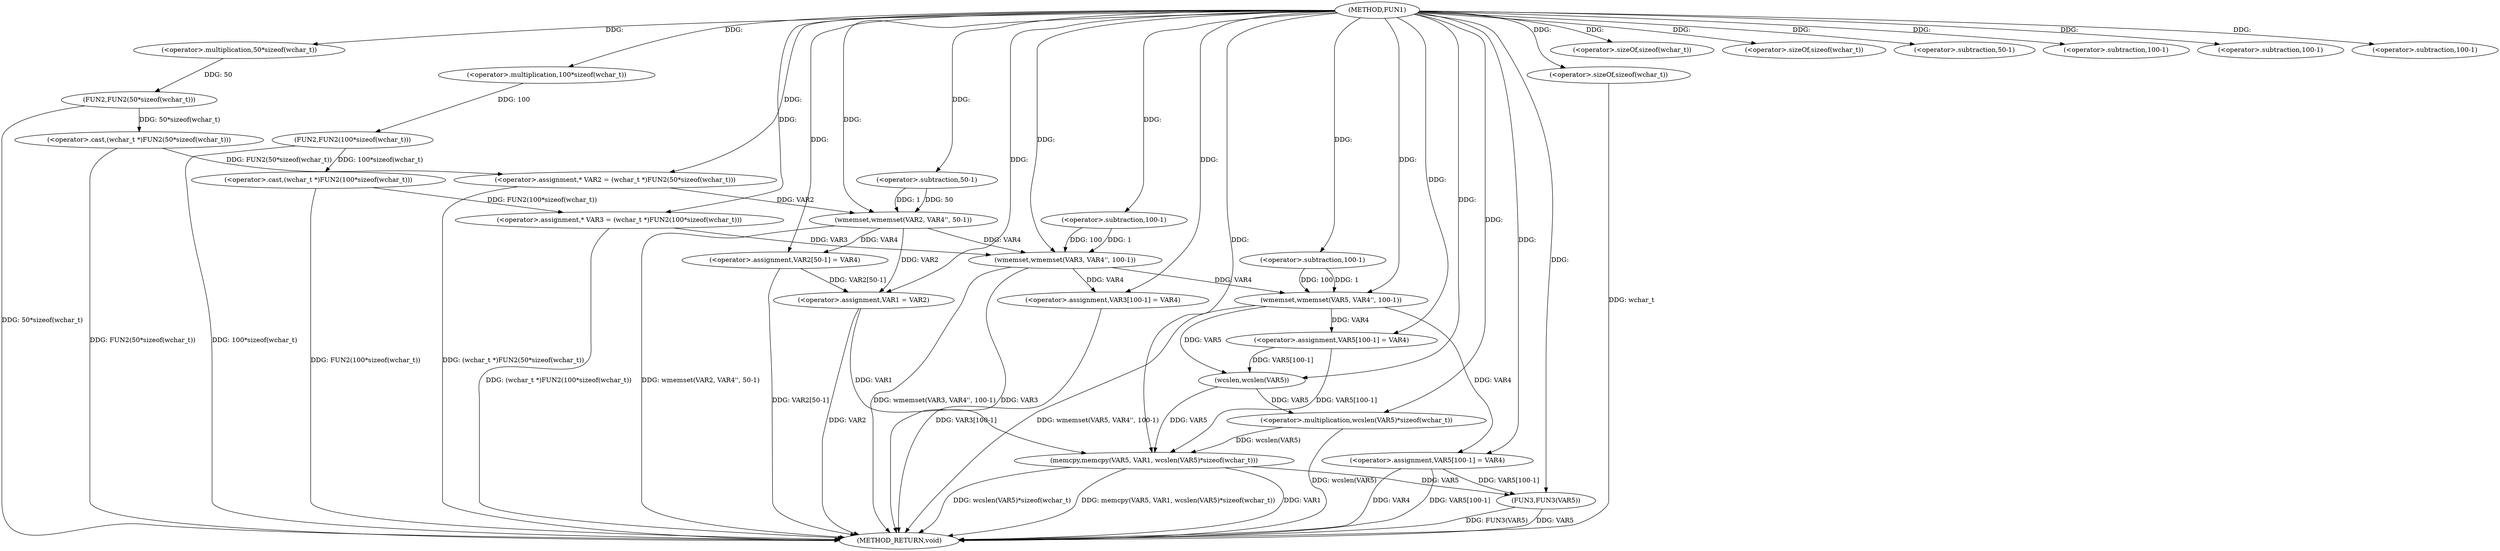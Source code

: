 digraph FUN1 {  
"1000100" [label = "(METHOD,FUN1)" ]
"1000184" [label = "(METHOD_RETURN,void)" ]
"1000104" [label = "(<operator>.assignment,* VAR2 = (wchar_t *)FUN2(50*sizeof(wchar_t)))" ]
"1000106" [label = "(<operator>.cast,(wchar_t *)FUN2(50*sizeof(wchar_t)))" ]
"1000108" [label = "(FUN2,FUN2(50*sizeof(wchar_t)))" ]
"1000109" [label = "(<operator>.multiplication,50*sizeof(wchar_t))" ]
"1000111" [label = "(<operator>.sizeOf,sizeof(wchar_t))" ]
"1000114" [label = "(<operator>.assignment,* VAR3 = (wchar_t *)FUN2(100*sizeof(wchar_t)))" ]
"1000116" [label = "(<operator>.cast,(wchar_t *)FUN2(100*sizeof(wchar_t)))" ]
"1000118" [label = "(FUN2,FUN2(100*sizeof(wchar_t)))" ]
"1000119" [label = "(<operator>.multiplication,100*sizeof(wchar_t))" ]
"1000121" [label = "(<operator>.sizeOf,sizeof(wchar_t))" ]
"1000123" [label = "(wmemset,wmemset(VAR2, VAR4'', 50-1))" ]
"1000126" [label = "(<operator>.subtraction,50-1)" ]
"1000129" [label = "(<operator>.assignment,VAR2[50-1] = VAR4)" ]
"1000132" [label = "(<operator>.subtraction,50-1)" ]
"1000136" [label = "(wmemset,wmemset(VAR3, VAR4'', 100-1))" ]
"1000139" [label = "(<operator>.subtraction,100-1)" ]
"1000142" [label = "(<operator>.assignment,VAR3[100-1] = VAR4)" ]
"1000145" [label = "(<operator>.subtraction,100-1)" ]
"1000149" [label = "(<operator>.assignment,VAR1 = VAR2)" ]
"1000154" [label = "(wmemset,wmemset(VAR5, VAR4'', 100-1))" ]
"1000157" [label = "(<operator>.subtraction,100-1)" ]
"1000160" [label = "(<operator>.assignment,VAR5[100-1] = VAR4)" ]
"1000163" [label = "(<operator>.subtraction,100-1)" ]
"1000167" [label = "(memcpy,memcpy(VAR5, VAR1, wcslen(VAR5)*sizeof(wchar_t)))" ]
"1000170" [label = "(<operator>.multiplication,wcslen(VAR5)*sizeof(wchar_t))" ]
"1000171" [label = "(wcslen,wcslen(VAR5))" ]
"1000173" [label = "(<operator>.sizeOf,sizeof(wchar_t))" ]
"1000175" [label = "(<operator>.assignment,VAR5[100-1] = VAR4)" ]
"1000178" [label = "(<operator>.subtraction,100-1)" ]
"1000182" [label = "(FUN3,FUN3(VAR5))" ]
  "1000129" -> "1000184"  [ label = "DDG: VAR2[50-1]"] 
  "1000106" -> "1000184"  [ label = "DDG: FUN2(50*sizeof(wchar_t))"] 
  "1000149" -> "1000184"  [ label = "DDG: VAR2"] 
  "1000167" -> "1000184"  [ label = "DDG: VAR1"] 
  "1000175" -> "1000184"  [ label = "DDG: VAR4"] 
  "1000116" -> "1000184"  [ label = "DDG: FUN2(100*sizeof(wchar_t))"] 
  "1000154" -> "1000184"  [ label = "DDG: wmemset(VAR5, VAR4'', 100-1)"] 
  "1000167" -> "1000184"  [ label = "DDG: wcslen(VAR5)*sizeof(wchar_t)"] 
  "1000118" -> "1000184"  [ label = "DDG: 100*sizeof(wchar_t)"] 
  "1000182" -> "1000184"  [ label = "DDG: FUN3(VAR5)"] 
  "1000123" -> "1000184"  [ label = "DDG: wmemset(VAR2, VAR4'', 50-1)"] 
  "1000167" -> "1000184"  [ label = "DDG: memcpy(VAR5, VAR1, wcslen(VAR5)*sizeof(wchar_t))"] 
  "1000175" -> "1000184"  [ label = "DDG: VAR5[100-1]"] 
  "1000142" -> "1000184"  [ label = "DDG: VAR3[100-1]"] 
  "1000136" -> "1000184"  [ label = "DDG: wmemset(VAR3, VAR4'', 100-1)"] 
  "1000170" -> "1000184"  [ label = "DDG: wcslen(VAR5)"] 
  "1000114" -> "1000184"  [ label = "DDG: (wchar_t *)FUN2(100*sizeof(wchar_t))"] 
  "1000182" -> "1000184"  [ label = "DDG: VAR5"] 
  "1000173" -> "1000184"  [ label = "DDG: wchar_t"] 
  "1000136" -> "1000184"  [ label = "DDG: VAR3"] 
  "1000104" -> "1000184"  [ label = "DDG: (wchar_t *)FUN2(50*sizeof(wchar_t))"] 
  "1000108" -> "1000184"  [ label = "DDG: 50*sizeof(wchar_t)"] 
  "1000106" -> "1000104"  [ label = "DDG: FUN2(50*sizeof(wchar_t))"] 
  "1000100" -> "1000104"  [ label = "DDG: "] 
  "1000108" -> "1000106"  [ label = "DDG: 50*sizeof(wchar_t)"] 
  "1000109" -> "1000108"  [ label = "DDG: 50"] 
  "1000100" -> "1000109"  [ label = "DDG: "] 
  "1000100" -> "1000111"  [ label = "DDG: "] 
  "1000116" -> "1000114"  [ label = "DDG: FUN2(100*sizeof(wchar_t))"] 
  "1000100" -> "1000114"  [ label = "DDG: "] 
  "1000118" -> "1000116"  [ label = "DDG: 100*sizeof(wchar_t)"] 
  "1000119" -> "1000118"  [ label = "DDG: 100"] 
  "1000100" -> "1000119"  [ label = "DDG: "] 
  "1000100" -> "1000121"  [ label = "DDG: "] 
  "1000104" -> "1000123"  [ label = "DDG: VAR2"] 
  "1000100" -> "1000123"  [ label = "DDG: "] 
  "1000126" -> "1000123"  [ label = "DDG: 50"] 
  "1000126" -> "1000123"  [ label = "DDG: 1"] 
  "1000100" -> "1000126"  [ label = "DDG: "] 
  "1000123" -> "1000129"  [ label = "DDG: VAR4"] 
  "1000100" -> "1000129"  [ label = "DDG: "] 
  "1000100" -> "1000132"  [ label = "DDG: "] 
  "1000114" -> "1000136"  [ label = "DDG: VAR3"] 
  "1000100" -> "1000136"  [ label = "DDG: "] 
  "1000123" -> "1000136"  [ label = "DDG: VAR4"] 
  "1000139" -> "1000136"  [ label = "DDG: 100"] 
  "1000139" -> "1000136"  [ label = "DDG: 1"] 
  "1000100" -> "1000139"  [ label = "DDG: "] 
  "1000136" -> "1000142"  [ label = "DDG: VAR4"] 
  "1000100" -> "1000142"  [ label = "DDG: "] 
  "1000100" -> "1000145"  [ label = "DDG: "] 
  "1000129" -> "1000149"  [ label = "DDG: VAR2[50-1]"] 
  "1000123" -> "1000149"  [ label = "DDG: VAR2"] 
  "1000100" -> "1000149"  [ label = "DDG: "] 
  "1000100" -> "1000154"  [ label = "DDG: "] 
  "1000136" -> "1000154"  [ label = "DDG: VAR4"] 
  "1000157" -> "1000154"  [ label = "DDG: 100"] 
  "1000157" -> "1000154"  [ label = "DDG: 1"] 
  "1000100" -> "1000157"  [ label = "DDG: "] 
  "1000154" -> "1000160"  [ label = "DDG: VAR4"] 
  "1000100" -> "1000160"  [ label = "DDG: "] 
  "1000100" -> "1000163"  [ label = "DDG: "] 
  "1000171" -> "1000167"  [ label = "DDG: VAR5"] 
  "1000160" -> "1000167"  [ label = "DDG: VAR5[100-1]"] 
  "1000100" -> "1000167"  [ label = "DDG: "] 
  "1000149" -> "1000167"  [ label = "DDG: VAR1"] 
  "1000170" -> "1000167"  [ label = "DDG: wcslen(VAR5)"] 
  "1000171" -> "1000170"  [ label = "DDG: VAR5"] 
  "1000154" -> "1000171"  [ label = "DDG: VAR5"] 
  "1000160" -> "1000171"  [ label = "DDG: VAR5[100-1]"] 
  "1000100" -> "1000171"  [ label = "DDG: "] 
  "1000100" -> "1000170"  [ label = "DDG: "] 
  "1000100" -> "1000173"  [ label = "DDG: "] 
  "1000100" -> "1000175"  [ label = "DDG: "] 
  "1000154" -> "1000175"  [ label = "DDG: VAR4"] 
  "1000100" -> "1000178"  [ label = "DDG: "] 
  "1000167" -> "1000182"  [ label = "DDG: VAR5"] 
  "1000175" -> "1000182"  [ label = "DDG: VAR5[100-1]"] 
  "1000100" -> "1000182"  [ label = "DDG: "] 
}
